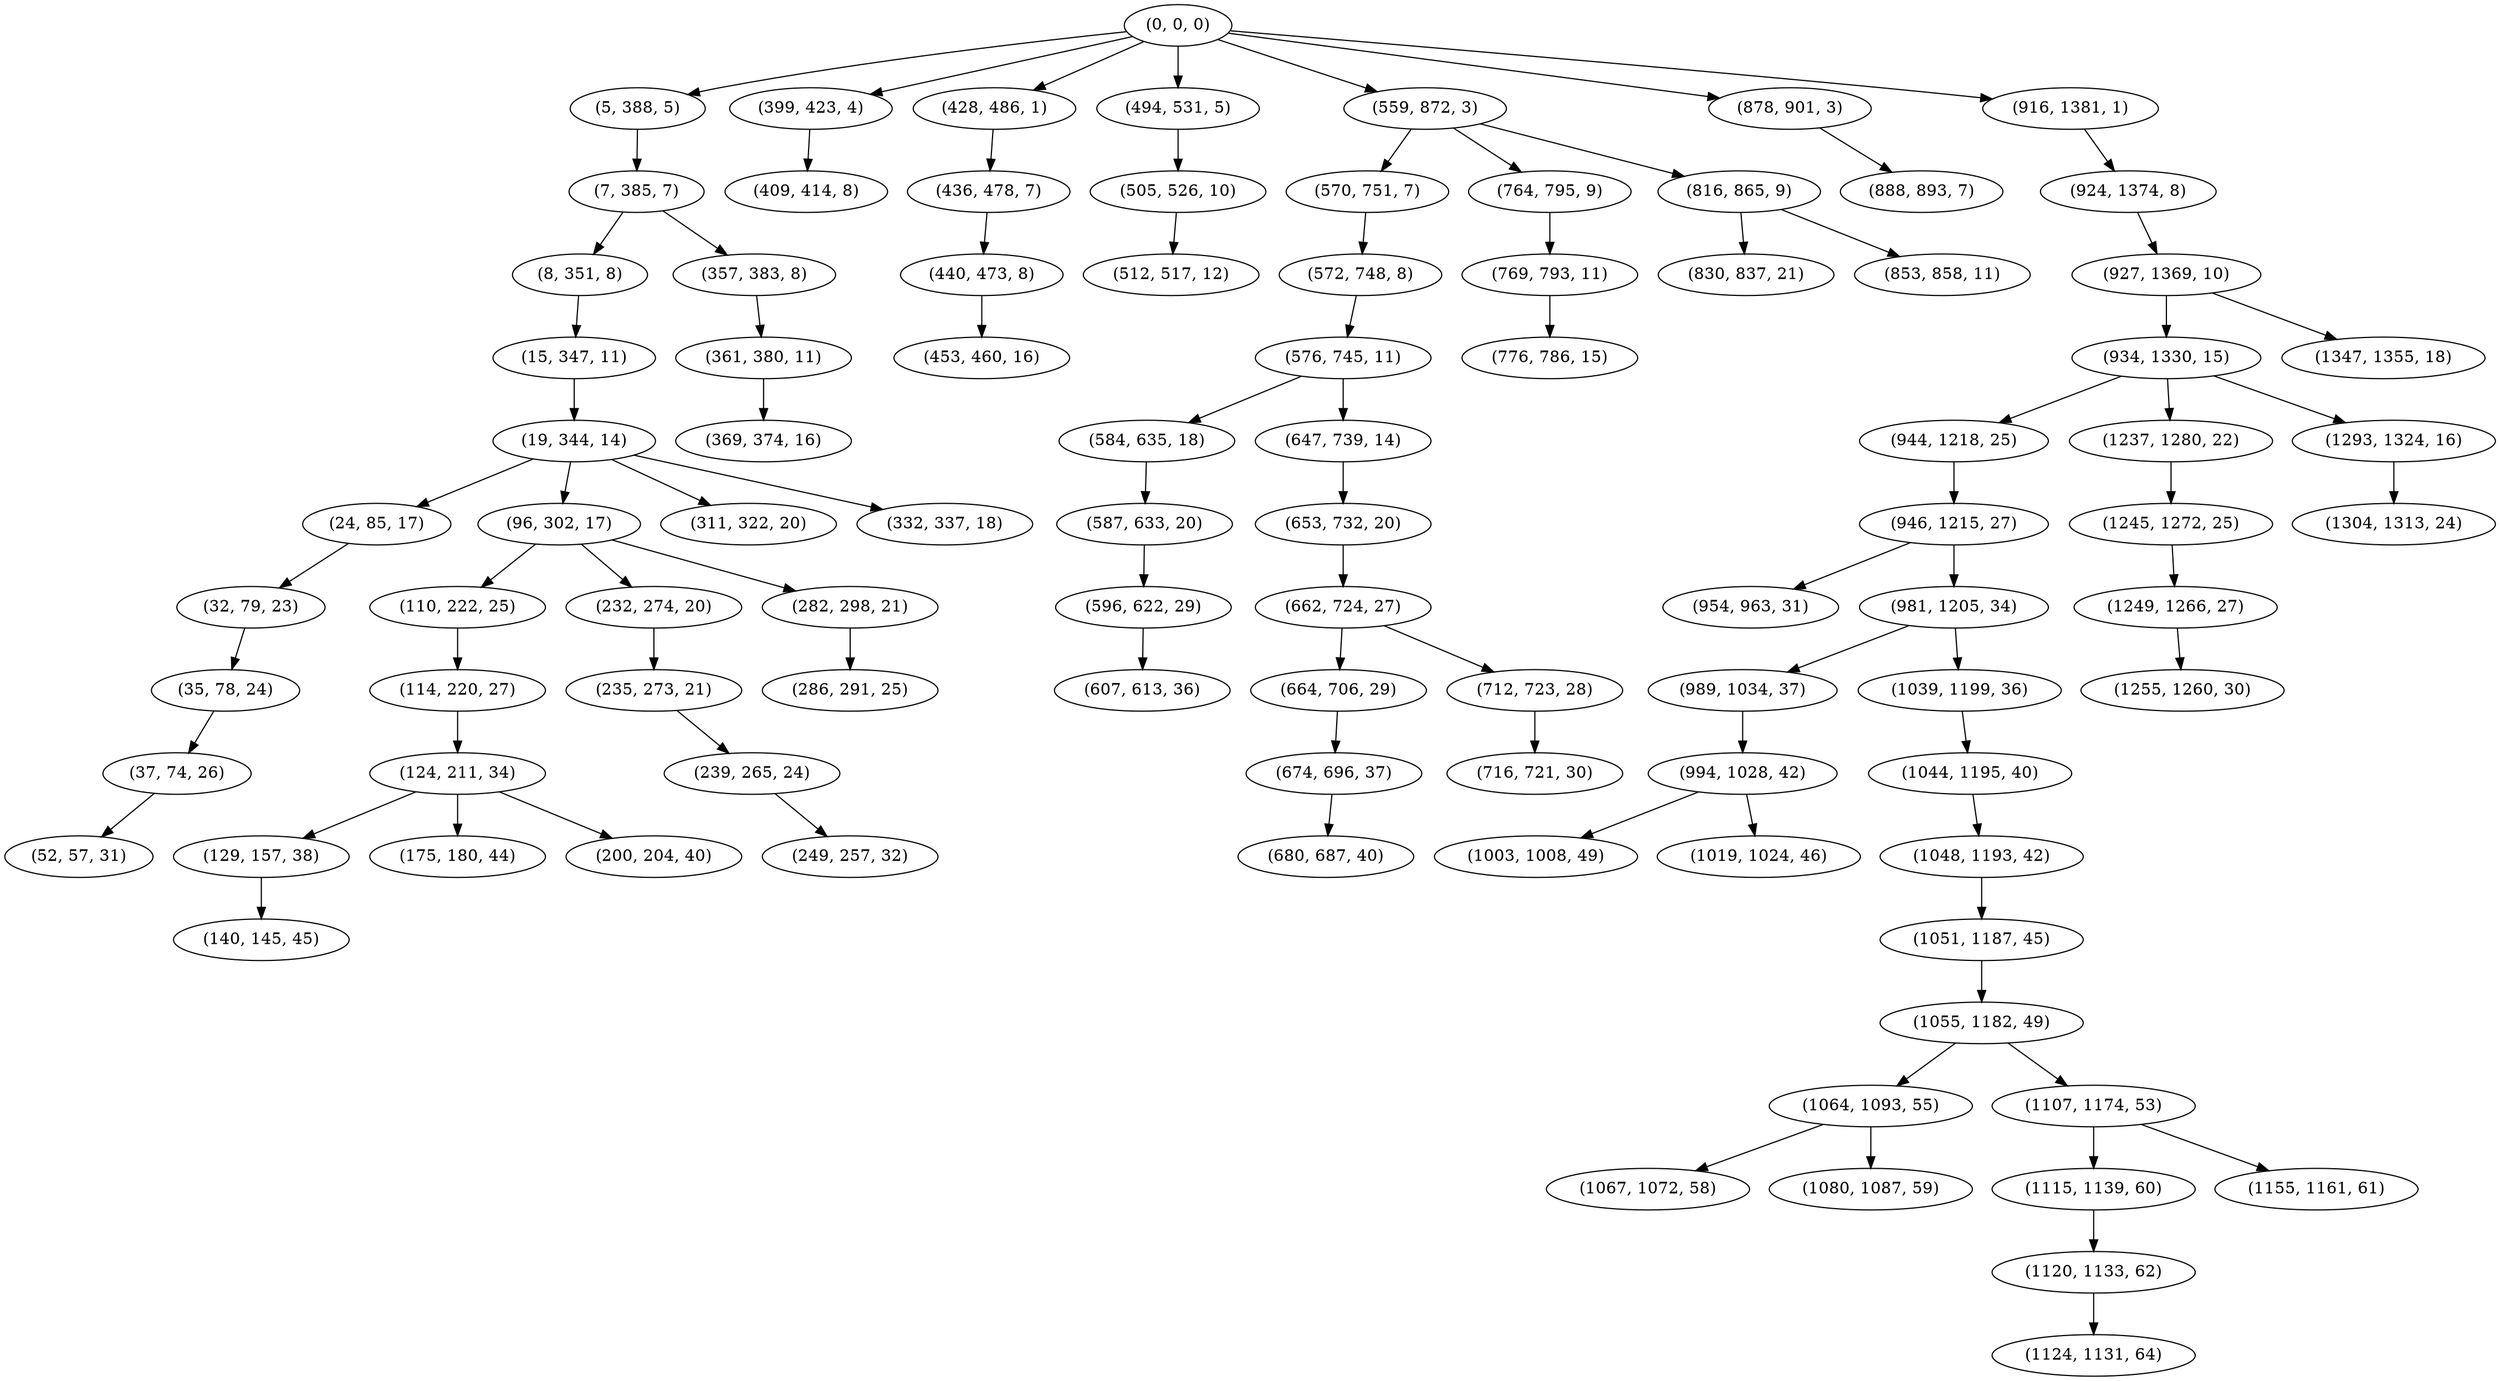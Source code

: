 digraph tree {
    "(0, 0, 0)";
    "(5, 388, 5)";
    "(7, 385, 7)";
    "(8, 351, 8)";
    "(15, 347, 11)";
    "(19, 344, 14)";
    "(24, 85, 17)";
    "(32, 79, 23)";
    "(35, 78, 24)";
    "(37, 74, 26)";
    "(52, 57, 31)";
    "(96, 302, 17)";
    "(110, 222, 25)";
    "(114, 220, 27)";
    "(124, 211, 34)";
    "(129, 157, 38)";
    "(140, 145, 45)";
    "(175, 180, 44)";
    "(200, 204, 40)";
    "(232, 274, 20)";
    "(235, 273, 21)";
    "(239, 265, 24)";
    "(249, 257, 32)";
    "(282, 298, 21)";
    "(286, 291, 25)";
    "(311, 322, 20)";
    "(332, 337, 18)";
    "(357, 383, 8)";
    "(361, 380, 11)";
    "(369, 374, 16)";
    "(399, 423, 4)";
    "(409, 414, 8)";
    "(428, 486, 1)";
    "(436, 478, 7)";
    "(440, 473, 8)";
    "(453, 460, 16)";
    "(494, 531, 5)";
    "(505, 526, 10)";
    "(512, 517, 12)";
    "(559, 872, 3)";
    "(570, 751, 7)";
    "(572, 748, 8)";
    "(576, 745, 11)";
    "(584, 635, 18)";
    "(587, 633, 20)";
    "(596, 622, 29)";
    "(607, 613, 36)";
    "(647, 739, 14)";
    "(653, 732, 20)";
    "(662, 724, 27)";
    "(664, 706, 29)";
    "(674, 696, 37)";
    "(680, 687, 40)";
    "(712, 723, 28)";
    "(716, 721, 30)";
    "(764, 795, 9)";
    "(769, 793, 11)";
    "(776, 786, 15)";
    "(816, 865, 9)";
    "(830, 837, 21)";
    "(853, 858, 11)";
    "(878, 901, 3)";
    "(888, 893, 7)";
    "(916, 1381, 1)";
    "(924, 1374, 8)";
    "(927, 1369, 10)";
    "(934, 1330, 15)";
    "(944, 1218, 25)";
    "(946, 1215, 27)";
    "(954, 963, 31)";
    "(981, 1205, 34)";
    "(989, 1034, 37)";
    "(994, 1028, 42)";
    "(1003, 1008, 49)";
    "(1019, 1024, 46)";
    "(1039, 1199, 36)";
    "(1044, 1195, 40)";
    "(1048, 1193, 42)";
    "(1051, 1187, 45)";
    "(1055, 1182, 49)";
    "(1064, 1093, 55)";
    "(1067, 1072, 58)";
    "(1080, 1087, 59)";
    "(1107, 1174, 53)";
    "(1115, 1139, 60)";
    "(1120, 1133, 62)";
    "(1124, 1131, 64)";
    "(1155, 1161, 61)";
    "(1237, 1280, 22)";
    "(1245, 1272, 25)";
    "(1249, 1266, 27)";
    "(1255, 1260, 30)";
    "(1293, 1324, 16)";
    "(1304, 1313, 24)";
    "(1347, 1355, 18)";
    "(0, 0, 0)" -> "(5, 388, 5)";
    "(0, 0, 0)" -> "(399, 423, 4)";
    "(0, 0, 0)" -> "(428, 486, 1)";
    "(0, 0, 0)" -> "(494, 531, 5)";
    "(0, 0, 0)" -> "(559, 872, 3)";
    "(0, 0, 0)" -> "(878, 901, 3)";
    "(0, 0, 0)" -> "(916, 1381, 1)";
    "(5, 388, 5)" -> "(7, 385, 7)";
    "(7, 385, 7)" -> "(8, 351, 8)";
    "(7, 385, 7)" -> "(357, 383, 8)";
    "(8, 351, 8)" -> "(15, 347, 11)";
    "(15, 347, 11)" -> "(19, 344, 14)";
    "(19, 344, 14)" -> "(24, 85, 17)";
    "(19, 344, 14)" -> "(96, 302, 17)";
    "(19, 344, 14)" -> "(311, 322, 20)";
    "(19, 344, 14)" -> "(332, 337, 18)";
    "(24, 85, 17)" -> "(32, 79, 23)";
    "(32, 79, 23)" -> "(35, 78, 24)";
    "(35, 78, 24)" -> "(37, 74, 26)";
    "(37, 74, 26)" -> "(52, 57, 31)";
    "(96, 302, 17)" -> "(110, 222, 25)";
    "(96, 302, 17)" -> "(232, 274, 20)";
    "(96, 302, 17)" -> "(282, 298, 21)";
    "(110, 222, 25)" -> "(114, 220, 27)";
    "(114, 220, 27)" -> "(124, 211, 34)";
    "(124, 211, 34)" -> "(129, 157, 38)";
    "(124, 211, 34)" -> "(175, 180, 44)";
    "(124, 211, 34)" -> "(200, 204, 40)";
    "(129, 157, 38)" -> "(140, 145, 45)";
    "(232, 274, 20)" -> "(235, 273, 21)";
    "(235, 273, 21)" -> "(239, 265, 24)";
    "(239, 265, 24)" -> "(249, 257, 32)";
    "(282, 298, 21)" -> "(286, 291, 25)";
    "(357, 383, 8)" -> "(361, 380, 11)";
    "(361, 380, 11)" -> "(369, 374, 16)";
    "(399, 423, 4)" -> "(409, 414, 8)";
    "(428, 486, 1)" -> "(436, 478, 7)";
    "(436, 478, 7)" -> "(440, 473, 8)";
    "(440, 473, 8)" -> "(453, 460, 16)";
    "(494, 531, 5)" -> "(505, 526, 10)";
    "(505, 526, 10)" -> "(512, 517, 12)";
    "(559, 872, 3)" -> "(570, 751, 7)";
    "(559, 872, 3)" -> "(764, 795, 9)";
    "(559, 872, 3)" -> "(816, 865, 9)";
    "(570, 751, 7)" -> "(572, 748, 8)";
    "(572, 748, 8)" -> "(576, 745, 11)";
    "(576, 745, 11)" -> "(584, 635, 18)";
    "(576, 745, 11)" -> "(647, 739, 14)";
    "(584, 635, 18)" -> "(587, 633, 20)";
    "(587, 633, 20)" -> "(596, 622, 29)";
    "(596, 622, 29)" -> "(607, 613, 36)";
    "(647, 739, 14)" -> "(653, 732, 20)";
    "(653, 732, 20)" -> "(662, 724, 27)";
    "(662, 724, 27)" -> "(664, 706, 29)";
    "(662, 724, 27)" -> "(712, 723, 28)";
    "(664, 706, 29)" -> "(674, 696, 37)";
    "(674, 696, 37)" -> "(680, 687, 40)";
    "(712, 723, 28)" -> "(716, 721, 30)";
    "(764, 795, 9)" -> "(769, 793, 11)";
    "(769, 793, 11)" -> "(776, 786, 15)";
    "(816, 865, 9)" -> "(830, 837, 21)";
    "(816, 865, 9)" -> "(853, 858, 11)";
    "(878, 901, 3)" -> "(888, 893, 7)";
    "(916, 1381, 1)" -> "(924, 1374, 8)";
    "(924, 1374, 8)" -> "(927, 1369, 10)";
    "(927, 1369, 10)" -> "(934, 1330, 15)";
    "(927, 1369, 10)" -> "(1347, 1355, 18)";
    "(934, 1330, 15)" -> "(944, 1218, 25)";
    "(934, 1330, 15)" -> "(1237, 1280, 22)";
    "(934, 1330, 15)" -> "(1293, 1324, 16)";
    "(944, 1218, 25)" -> "(946, 1215, 27)";
    "(946, 1215, 27)" -> "(954, 963, 31)";
    "(946, 1215, 27)" -> "(981, 1205, 34)";
    "(981, 1205, 34)" -> "(989, 1034, 37)";
    "(981, 1205, 34)" -> "(1039, 1199, 36)";
    "(989, 1034, 37)" -> "(994, 1028, 42)";
    "(994, 1028, 42)" -> "(1003, 1008, 49)";
    "(994, 1028, 42)" -> "(1019, 1024, 46)";
    "(1039, 1199, 36)" -> "(1044, 1195, 40)";
    "(1044, 1195, 40)" -> "(1048, 1193, 42)";
    "(1048, 1193, 42)" -> "(1051, 1187, 45)";
    "(1051, 1187, 45)" -> "(1055, 1182, 49)";
    "(1055, 1182, 49)" -> "(1064, 1093, 55)";
    "(1055, 1182, 49)" -> "(1107, 1174, 53)";
    "(1064, 1093, 55)" -> "(1067, 1072, 58)";
    "(1064, 1093, 55)" -> "(1080, 1087, 59)";
    "(1107, 1174, 53)" -> "(1115, 1139, 60)";
    "(1107, 1174, 53)" -> "(1155, 1161, 61)";
    "(1115, 1139, 60)" -> "(1120, 1133, 62)";
    "(1120, 1133, 62)" -> "(1124, 1131, 64)";
    "(1237, 1280, 22)" -> "(1245, 1272, 25)";
    "(1245, 1272, 25)" -> "(1249, 1266, 27)";
    "(1249, 1266, 27)" -> "(1255, 1260, 30)";
    "(1293, 1324, 16)" -> "(1304, 1313, 24)";
}
